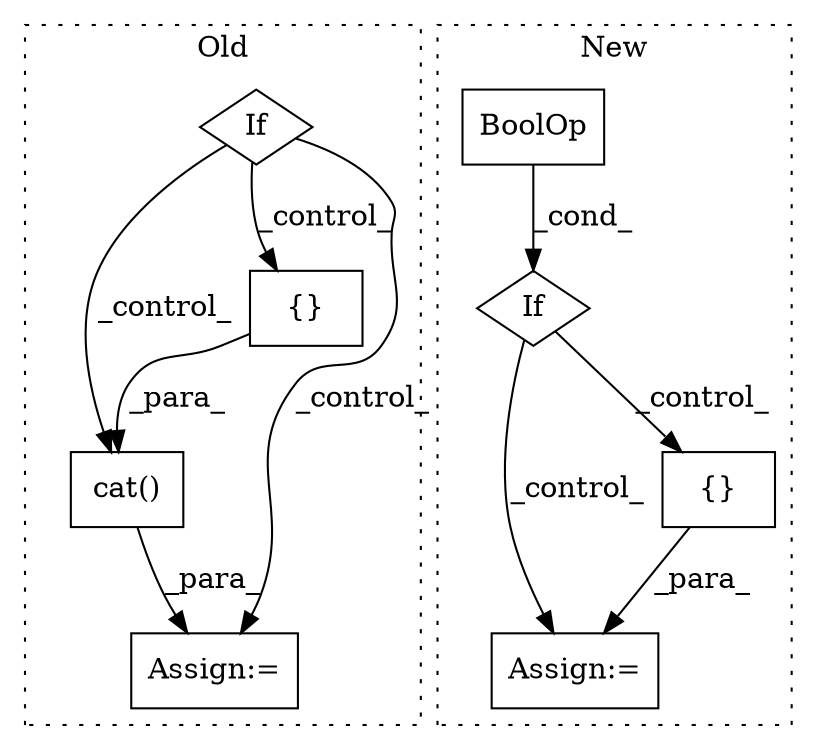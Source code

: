 digraph G {
subgraph cluster0 {
1 [label="cat()" a="75" s="14836,15154" l="27,1" shape="box"];
3 [label="Assign:=" a="68" s="14832" l="4" shape="box"];
5 [label="{}" a="59" s="14863,15153" l="1,0" shape="box"];
7 [label="If" a="96" s="14744" l="3" shape="diamond"];
label = "Old";
style="dotted";
}
subgraph cluster1 {
2 [label="BoolOp" a="72" s="19718" l="56" shape="box"];
4 [label="If" a="96" s="19715" l="3" shape="diamond"];
6 [label="Assign:=" a="68" s="19796" l="3" shape="box"];
8 [label="{}" a="59" s="19809,19834" l="1,0" shape="box"];
label = "New";
style="dotted";
}
1 -> 3 [label="_para_"];
2 -> 4 [label="_cond_"];
4 -> 8 [label="_control_"];
4 -> 6 [label="_control_"];
5 -> 1 [label="_para_"];
7 -> 1 [label="_control_"];
7 -> 3 [label="_control_"];
7 -> 5 [label="_control_"];
8 -> 6 [label="_para_"];
}